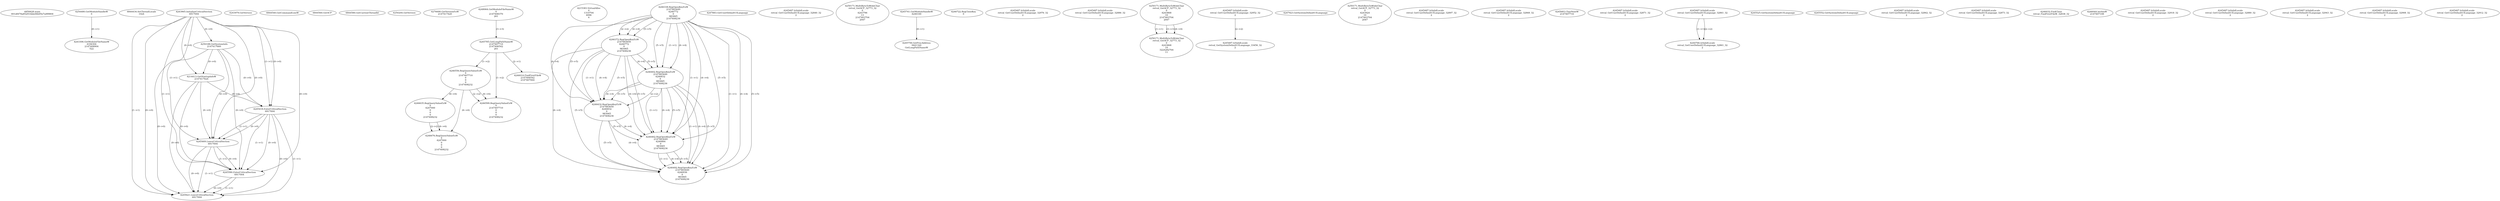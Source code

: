 // Global SCDG with merge call
digraph {
	0 [label="6850628.main
001df479a85291fdde06b95e7a9f9804"]
	1 [label="4254480.GetModuleHandleW
0"]
	2 [label="6844434.SetThreadLocale
1024"]
	3 [label="4243965.InitializeCriticalSection
6917004"]
	4 [label="4243979.GetVersion
"]
	5 [label="4250188.GetSystemInfo
2147417660"]
	3 -> 5 [label="(0-->0)"]
	6 [label="6844540.GetCommandLineW
"]
	7 [label="4214413.GetStartupInfoW
2147417624"]
	3 -> 7 [label="(0-->0)"]
	5 -> 7 [label="(0-->0)"]
	8 [label="6844560.GetACP
"]
	9 [label="6844580.GetCurrentThreadId
"]
	10 [label="4250204.GetVersion
"]
	11 [label="4276690.GetVersionExW
2147417420"]
	12 [label="4243306.GetModuleFileNameW
4194304
2147408904
522"]
	1 -> 12 [label="(0-->1)"]
	13 [label="4248064.GetModuleFileNameW
0
2147408370
261"]
	14 [label="4215383.VirtualAlloc
0
1310704
4096
4"]
	15 [label="4246338.RegOpenKeyExW
2147483649
4246772
0
983065
2147408236"]
	16 [label="4246372.RegOpenKeyExW
2147483650
4246772
0
983065
2147408236"]
	15 -> 16 [label="(2-->2)"]
	15 -> 16 [label="(4-->4)"]
	15 -> 16 [label="(5-->5)"]
	17 [label="4246402.RegOpenKeyExW
2147483649
4246832
0
983065
2147408236"]
	15 -> 17 [label="(1-->1)"]
	15 -> 17 [label="(4-->4)"]
	16 -> 17 [label="(4-->4)"]
	15 -> 17 [label="(5-->5)"]
	16 -> 17 [label="(5-->5)"]
	18 [label="4246432.RegOpenKeyExW
2147483650
4246832
0
983065
2147408236"]
	16 -> 18 [label="(1-->1)"]
	17 -> 18 [label="(2-->2)"]
	15 -> 18 [label="(4-->4)"]
	16 -> 18 [label="(4-->4)"]
	17 -> 18 [label="(4-->4)"]
	15 -> 18 [label="(5-->5)"]
	16 -> 18 [label="(5-->5)"]
	17 -> 18 [label="(5-->5)"]
	19 [label="4246462.RegOpenKeyExW
2147483649
4246884
0
983065
2147408236"]
	15 -> 19 [label="(1-->1)"]
	17 -> 19 [label="(1-->1)"]
	15 -> 19 [label="(4-->4)"]
	16 -> 19 [label="(4-->4)"]
	17 -> 19 [label="(4-->4)"]
	18 -> 19 [label="(4-->4)"]
	15 -> 19 [label="(5-->5)"]
	16 -> 19 [label="(5-->5)"]
	17 -> 19 [label="(5-->5)"]
	18 -> 19 [label="(5-->5)"]
	20 [label="4246492.RegOpenKeyExW
2147483649
4246936
0
983065
2147408236"]
	15 -> 20 [label="(1-->1)"]
	17 -> 20 [label="(1-->1)"]
	19 -> 20 [label="(1-->1)"]
	15 -> 20 [label="(4-->4)"]
	16 -> 20 [label="(4-->4)"]
	17 -> 20 [label="(4-->4)"]
	18 -> 20 [label="(4-->4)"]
	19 -> 20 [label="(4-->4)"]
	15 -> 20 [label="(5-->5)"]
	16 -> 20 [label="(5-->5)"]
	17 -> 20 [label="(5-->5)"]
	18 -> 20 [label="(5-->5)"]
	19 -> 20 [label="(5-->5)"]
	21 [label="4247883.GetUserDefaultUILanguage
"]
	22 [label="4245418.EnterCriticalSection
6917004"]
	3 -> 22 [label="(1-->1)"]
	3 -> 22 [label="(0-->0)"]
	5 -> 22 [label="(0-->0)"]
	7 -> 22 [label="(0-->0)"]
	23 [label="4245469.LeaveCriticalSection
6917004"]
	3 -> 23 [label="(1-->1)"]
	22 -> 23 [label="(1-->1)"]
	3 -> 23 [label="(0-->0)"]
	5 -> 23 [label="(0-->0)"]
	7 -> 23 [label="(0-->0)"]
	22 -> 23 [label="(0-->0)"]
	24 [label="4245487.IsValidLocale
retval_GetUserDefaultUILanguage_32840_32
2"]
	25 [label="4250171.MultiByteToWideChar
retval_GetACP_32773_32
0
4243796
13
2147403704
2047"]
	26 [label="4245741.GetModuleHandleW
4246160"]
	27 [label="4245758.GetProcAddress
9441320
GetLongPathNameW"]
	26 -> 27 [label="(0-->1)"]
	28 [label="4245785.GetLongPathNameW
2147407710
2147406542
261"]
	13 -> 28 [label="(3-->3)"]
	29 [label="4246556.RegQueryValueExW
0
2147407710
0
0
0
2147408232"]
	28 -> 29 [label="(1-->2)"]
	30 [label="4246635.RegQueryValueExW
0
4247000
0
0
0
2147408232"]
	29 -> 30 [label="(6-->6)"]
	31 [label="4246676.RegQueryValueExW
0
4247000
0
0
0
2147408232"]
	30 -> 31 [label="(2-->2)"]
	29 -> 31 [label="(6-->6)"]
	30 -> 31 [label="(6-->6)"]
	32 [label="4246722.RegCloseKey
0"]
	33 [label="4245487.IsValidLocale
retval_GetUserDefaultUILanguage_32976_32
2"]
	34 [label="4245487.IsValidLocale
retval_GetUserDefaultUILanguage_32886_32
2"]
	35 [label="4250171.MultiByteToWideChar
retval_GetACP_32773_32
0
4243868
10
2147403704
2047"]
	36 [label="4250171.MultiByteToWideChar
retval_GetACP_32773_32
0
4243868
10
3224282764
11"]
	35 -> 36 [label="(1-->1)"]
	35 -> 36 [label="(3-->3)"]
	35 -> 36 [label="(4-->4)"]
	37 [label="4246599.RegQueryValueExW
0
2147407710
0
0
0
2147408232"]
	28 -> 37 [label="(1-->2)"]
	29 -> 37 [label="(2-->2)"]
	29 -> 37 [label="(6-->6)"]
	38 [label="4245487.IsValidLocale
retval_GetUserDefaultUILanguage_32952_32
2"]
	39 [label="4245580.EnterCriticalSection
6917004"]
	3 -> 39 [label="(1-->1)"]
	22 -> 39 [label="(1-->1)"]
	23 -> 39 [label="(1-->1)"]
	3 -> 39 [label="(0-->0)"]
	5 -> 39 [label="(0-->0)"]
	7 -> 39 [label="(0-->0)"]
	22 -> 39 [label="(0-->0)"]
	23 -> 39 [label="(0-->0)"]
	40 [label="4245621.LeaveCriticalSection
6917004"]
	3 -> 40 [label="(1-->1)"]
	22 -> 40 [label="(1-->1)"]
	23 -> 40 [label="(1-->1)"]
	39 -> 40 [label="(1-->1)"]
	3 -> 40 [label="(0-->0)"]
	5 -> 40 [label="(0-->0)"]
	7 -> 40 [label="(0-->0)"]
	22 -> 40 [label="(0-->0)"]
	23 -> 40 [label="(0-->0)"]
	39 -> 40 [label="(0-->0)"]
	41 [label="4247923.GetSystemDefaultUILanguage
"]
	42 [label="4245487.IsValidLocale
retval_GetSystemDefaultUILanguage_33456_32
2"]
	38 -> 42 [label="(2-->2)"]
	43 [label="4250171.MultiByteToWideChar
retval_GetACP_32773_32
0
4243924
10
2147403704
2047"]
	44 [label="4245487.IsValidLocale
retval_GetUserDefaultUILanguage_32897_32
2"]
	45 [label="4245487.IsValidLocale
retval_GetUserDefaultUILanguage_32868_32
2"]
	46 [label="4245683.CharNextW
2147407716"]
	47 [label="4245487.IsValidLocale
retval_GetUserDefaultUILanguage_32871_32
2"]
	48 [label="4245487.IsValidLocale
retval_GetUserDefaultUILanguage_32861_32
2"]
	49 [label="4244766.IsValidLocale
retval_GetUserDefaultUILanguage_32861_32
2"]
	48 -> 49 [label="(1-->1)"]
	48 -> 49 [label="(2-->2)"]
	50 [label="4245525.GetSystemDefaultUILanguage
"]
	51 [label="4245552.GetSystemDefaultUILanguage
"]
	52 [label="4245487.IsValidLocale
retval_GetUserDefaultUILanguage_32862_32
2"]
	53 [label="4245487.IsValidLocale
retval_GetUserDefaultUILanguage_32873_32
2"]
	54 [label="4246014.FindFirstFileW
2147406542
2147407064"]
	28 -> 54 [label="(2-->1)"]
	55 [label="4246032.FindClose
retval_FindFirstFileW_32838_32"]
	56 [label="4246044.lstrlenW
2147407108"]
	57 [label="4245487.IsValidLocale
retval_GetUserDefaultUILanguage_32918_32
2"]
	58 [label="4245487.IsValidLocale
retval_GetUserDefaultUILanguage_32880_32
2"]
	59 [label="4245487.IsValidLocale
retval_GetUserDefaultUILanguage_32943_32
2"]
	60 [label="4245487.IsValidLocale
retval_GetUserDefaultUILanguage_32908_32
2"]
	61 [label="4245487.IsValidLocale
retval_GetUserDefaultUILanguage_32912_32
2"]
}
